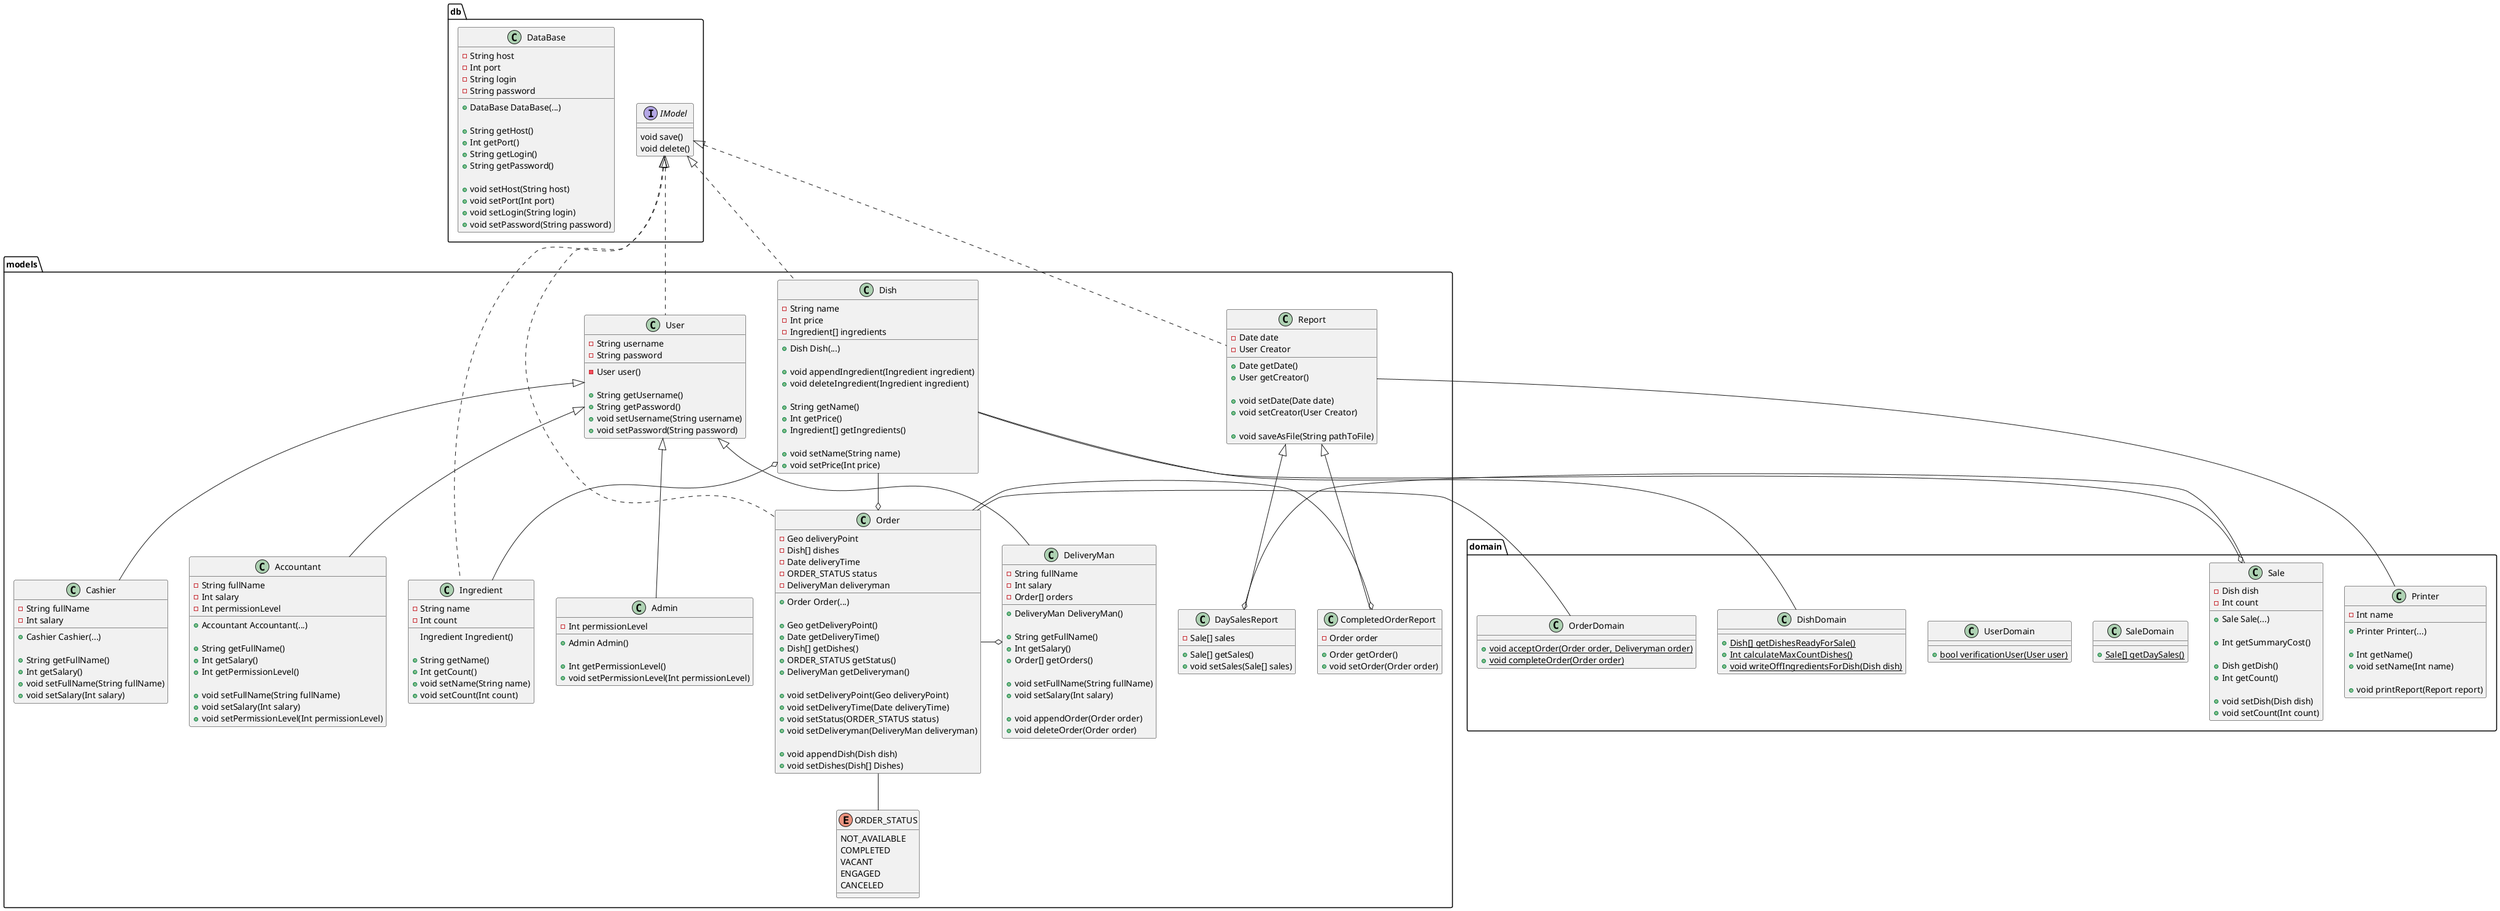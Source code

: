 @startuml class

package db {
    interface IModel {
        void save()
        void delete()
    }

    class DataBase {
        - String host
        - Int port
        - String login
        - String password

        + DataBase DataBase(...)

        + String getHost()
        + Int getPort()
        + String getLogin()
        + String getPassword()

        + void setHost(String host)
        + void setPort(Int port)
        + void setLogin(String login)
        + void setPassword(String password)
    }
}

package models {
    /' User '/
    class User {
        - String username
        - String password

        - User user()

        + String getUsername()
        + String getPassword()
        + void setUsername(String username)
        + void setPassword(String password)
    }

    class Cashier {
        - String fullName
        - Int salary

        + Cashier Cashier(...)

        + String getFullName()
        + Int getSalary()
        + void setFullName(String fullName)
        + void setSalary(Int salary)
    }

    class Accountant {
        - String fullName
        - Int salary
        - Int permissionLevel

        + Accountant Accountant(...)

        + String getFullName()
        + Int getSalary()
        + Int getPermissionLevel()

        + void setFullName(String fullName)
        + void setSalary(Int salary)
        + void setPermissionLevel(Int permissionLevel)
    }

    class DeliveryMan {
        - String fullName
        - Int salary
        - Order[] orders

        + DeliveryMan DeliveryMan()

        + String getFullName()
        + Int getSalary()
        + Order[] getOrders()

        + void setFullName(String fullName)
        + void setSalary(Int salary)

        + void appendOrder(Order order)
        + void deleteOrder(Order order)
    }

    class Admin {
        - Int permissionLevel
        
        + Admin Admin()

        + Int getPermissionLevel()
        + void setPermissionLevel(Int permissionLevel)
    }

    /' End of User '/

    /' Dish '/
    class Dish {
        - String name
        - Int price
        - Ingredient[] ingredients

        + Dish Dish(...)

        + void appendIngredient(Ingredient ingredient)
        + void deleteIngredient(Ingredient ingredient)

        + String getName()
        + Int getPrice()
        + Ingredient[] getIngredients()

        + void setName(String name)
        + void setPrice(Int price)
    }

    class Ingredient {
        - String name
        - Int count

        Ingredient Ingredient()

        + String getName()
        + Int getCount()
        + void setName(String name)
        + void setCount(Int count)
    }
    /' end of Dish '/

    /' Order '/
    enum ORDER_STATUS {
        NOT_AVAILABLE
        COMPLETED
        VACANT
        ENGAGED
        CANCELED
    }

    class Order {
        - Geo deliveryPoint
        - Dish[] dishes
        - Date deliveryTime
        - ORDER_STATUS status
        - DeliveryMan deliveryman
        
        + Order Order(...)

        + Geo getDeliveryPoint()
        + Date getDeliveryTime()
        + Dish[] getDishes()
        + ORDER_STATUS getStatus()
        + DeliveryMan getDeliveryman()

        + void setDeliveryPoint(Geo deliveryPoint)
        + void setDeliveryTime(Date deliveryTime)
        + void setStatus(ORDER_STATUS status)
        + void setDeliveryman(DeliveryMan deliveryman)

        + void appendDish(Dish dish)
        + void setDishes(Dish[] Dishes)
    }
    /' End of Order '/


    /' Reports '/
    
    class Report {
        - Date date
        - User Creator

        + Date getDate()
        + User getCreator()

        + void setDate(Date date)
        + void setCreator(User Creator)

        + void saveAsFile(String pathToFile)
    }

    class DaySalesReport {
        - Sale[] sales

        + Sale[] getSales()
        + void setSales(Sale[] sales)
    }

    class CompletedOrderReport {
        - Order order
        + Order getOrder()
        + void setOrder(Order order)
    }

    /' end of Report '/
}


package domain {
    class OrderDomain {
        + {static} void acceptOrder(Order order, Deliveryman order)
        + {static} void completeOrder(Order order)
    }

    class DishDomain {
        + {static} Dish[] getDishesReadyForSale()
        + {static} Int calculateMaxCountDishes()
        + {static} void writeOffIngredientsForDish(Dish dish)
    }

    class SaleDomain {
        + {static} Sale[] getDaySales()
    }

    class UserDomain {
        + {static} bool verificationUser(User user)
    }

    class Sale {
        - Dish dish
        - Int count

        + Sale Sale(...)

        + Int getSummaryCost()

        + Dish getDish()
        + Int getCount()

        + void setDish(Dish dish)
        + void setCount(Int count)
    }

    class Printer {
        - Int name

        + Printer Printer(...)

        + Int getName()
        + void setName(Int name)

        + void printReport(Report report)
    }
}

IModel <|.- User
IModel <|.- Report
IModel <|.- Dish
IModel <|.- Order
IModel <|.- Ingredient

User <|-- Cashier
User <|-- Accountant
User <|-- DeliveryMan
User <|-- Admin

Report <|-- DaySalesReport
Report <|-- CompletedOrderReport

Sale --o DaySalesReport

Dish -- DishDomain
Dish --o Order
Dish --o Sale
Dish o-- Ingredient

Order -- ORDER_STATUS
Order -- OrderDomain
Order -o DeliveryMan
Order -o CompletedOrderReport

Printer -- Report

@enduml